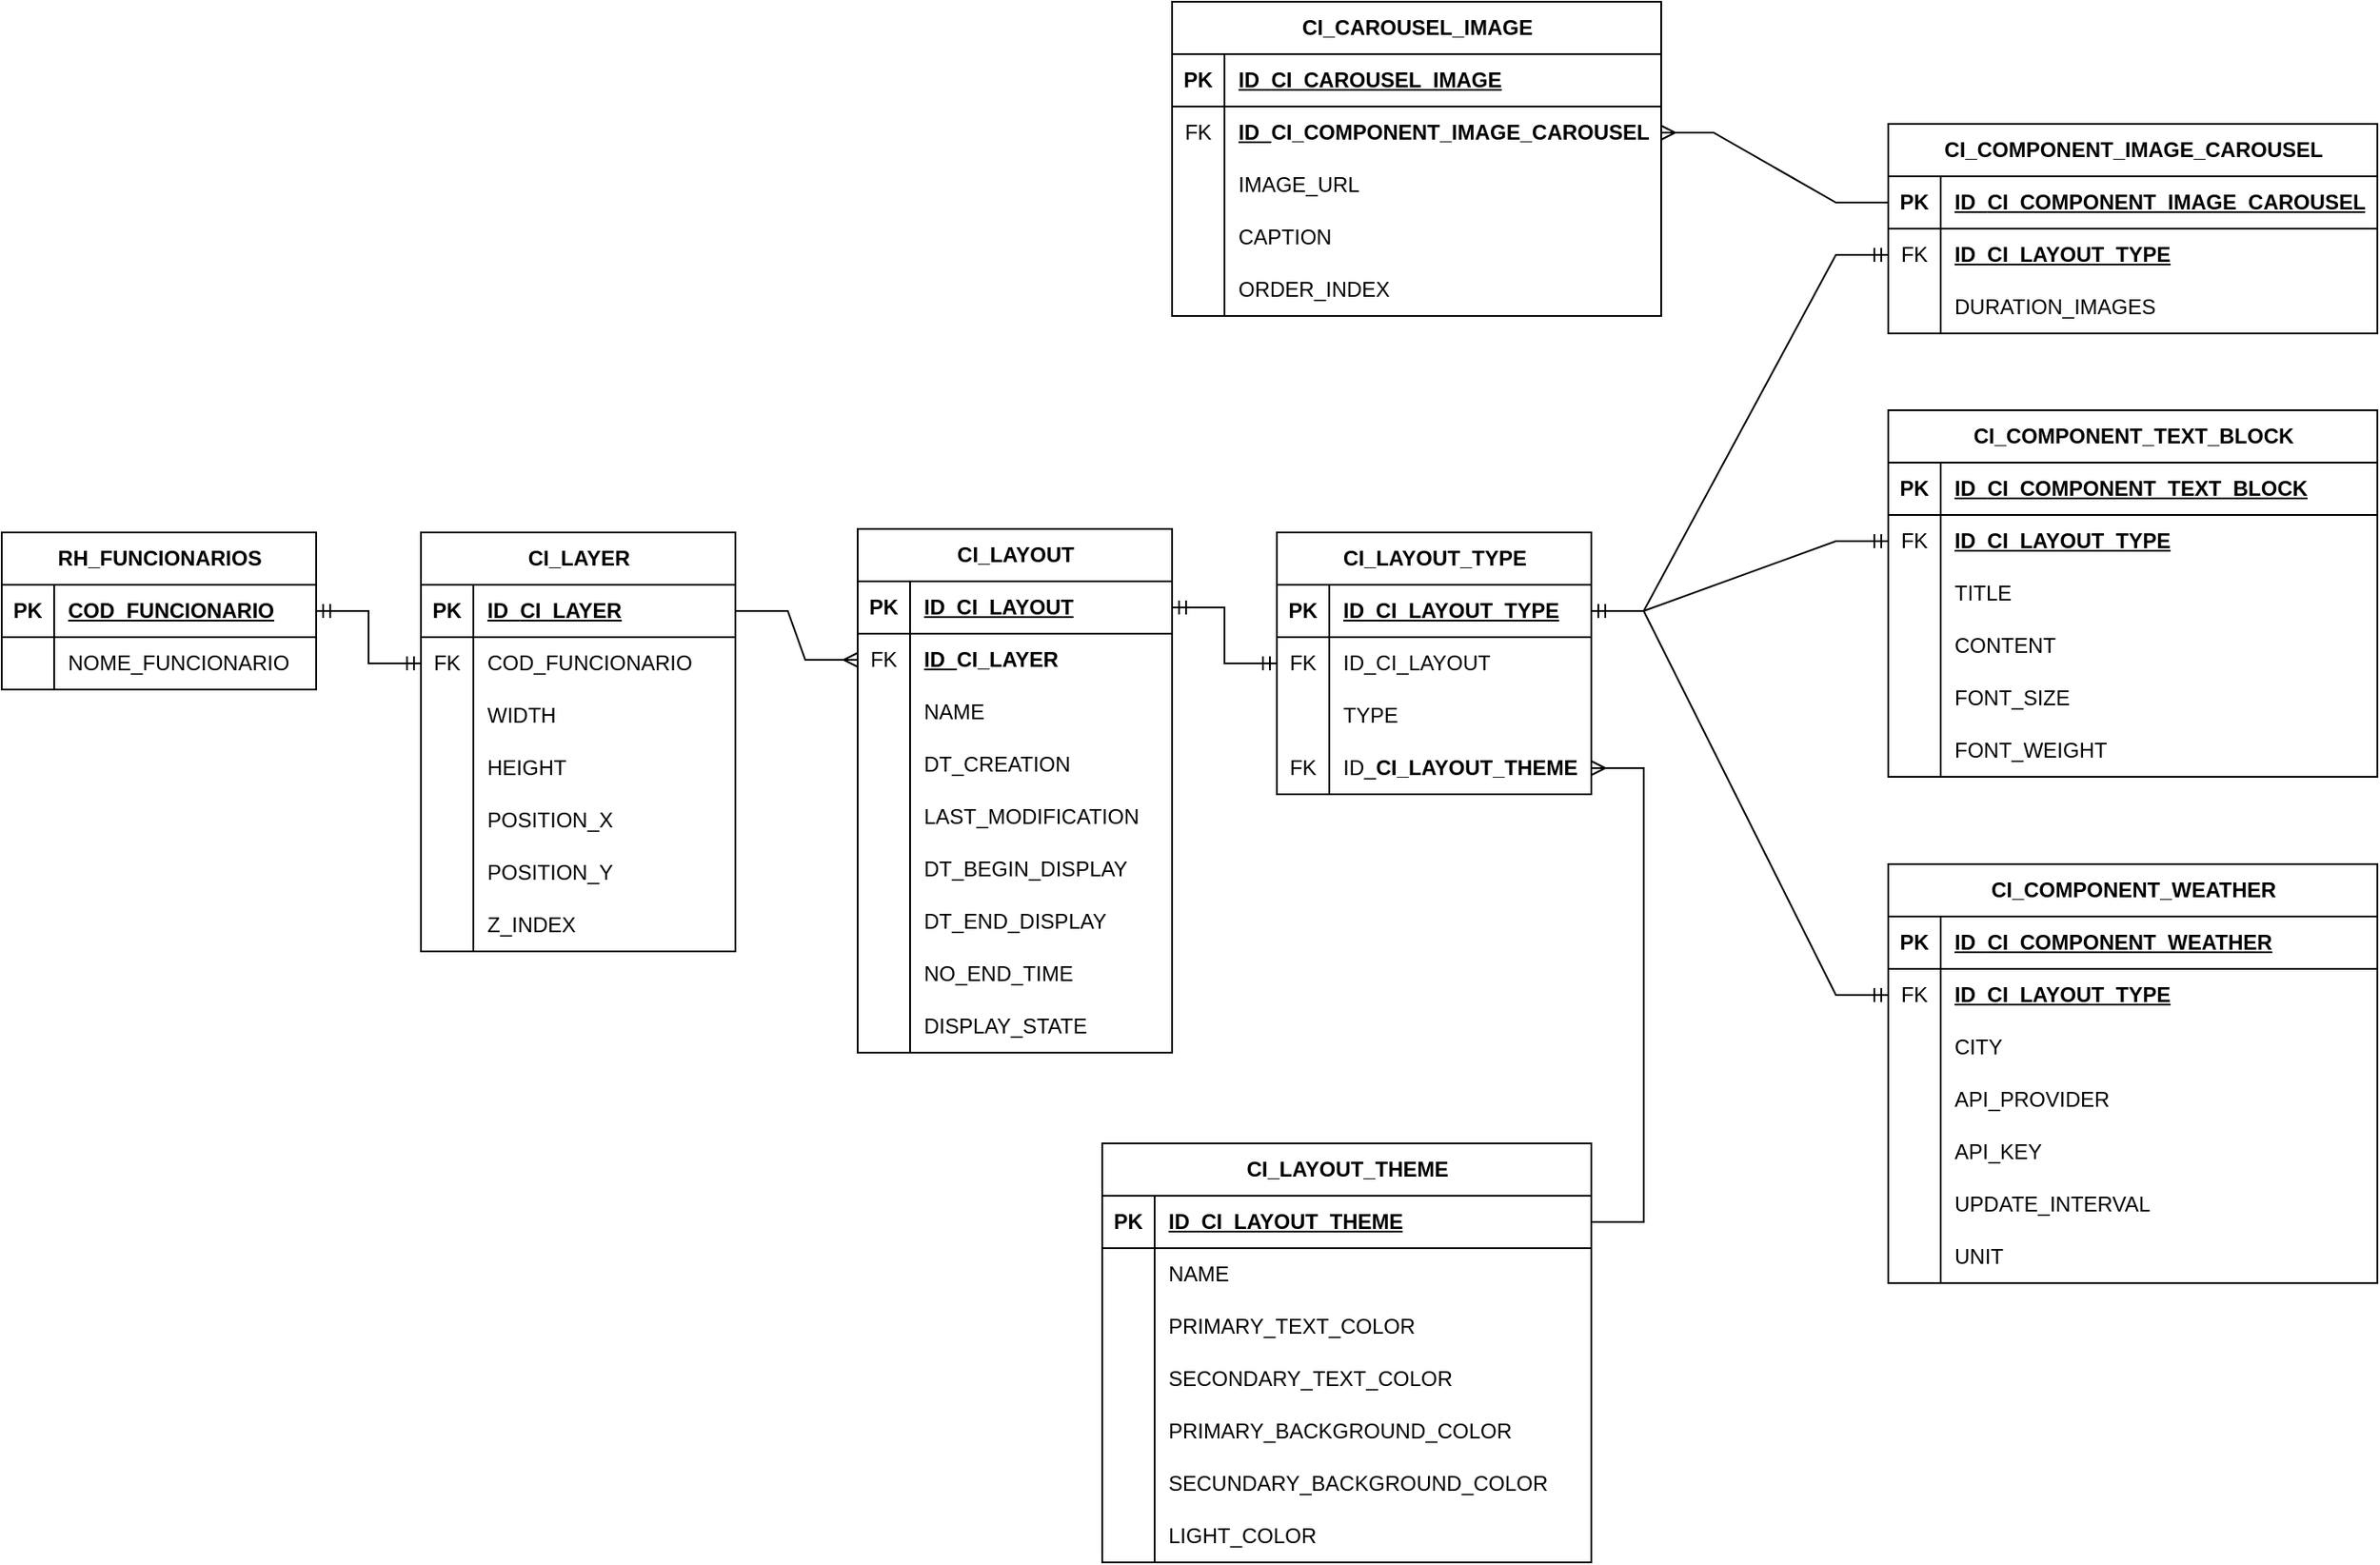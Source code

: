 <mxfile version="27.0.9">
  <diagram name="Página-1" id="IcR8IVx_5vvTw2B28DHa">
    <mxGraphModel dx="1310" dy="2075" grid="0" gridSize="10" guides="1" tooltips="1" connect="1" arrows="1" fold="1" page="0" pageScale="1" pageWidth="827" pageHeight="1169" math="0" shadow="0">
      <root>
        <mxCell id="0" />
        <mxCell id="1" parent="0" />
        <mxCell id="bph9Scvqhu1BYLkuqi2d-315" value="CI_LAYOUT" style="shape=table;startSize=30;container=1;collapsible=1;childLayout=tableLayout;fixedRows=1;rowLines=0;fontStyle=1;align=center;resizeLast=1;html=1;" parent="1" vertex="1">
          <mxGeometry x="1450" y="-738" width="180" height="300" as="geometry" />
        </mxCell>
        <mxCell id="bph9Scvqhu1BYLkuqi2d-316" value="" style="shape=tableRow;horizontal=0;startSize=0;swimlaneHead=0;swimlaneBody=0;fillColor=none;collapsible=0;dropTarget=0;points=[[0,0.5],[1,0.5]];portConstraint=eastwest;top=0;left=0;right=0;bottom=1;" parent="bph9Scvqhu1BYLkuqi2d-315" vertex="1">
          <mxGeometry y="30" width="180" height="30" as="geometry" />
        </mxCell>
        <mxCell id="bph9Scvqhu1BYLkuqi2d-317" value="PK" style="shape=partialRectangle;connectable=0;fillColor=none;top=0;left=0;bottom=0;right=0;fontStyle=1;overflow=hidden;whiteSpace=wrap;html=1;" parent="bph9Scvqhu1BYLkuqi2d-316" vertex="1">
          <mxGeometry width="30" height="30" as="geometry">
            <mxRectangle width="30" height="30" as="alternateBounds" />
          </mxGeometry>
        </mxCell>
        <mxCell id="bph9Scvqhu1BYLkuqi2d-318" value="ID_CI_LAYOUT" style="shape=partialRectangle;connectable=0;fillColor=none;top=0;left=0;bottom=0;right=0;align=left;spacingLeft=6;fontStyle=5;overflow=hidden;whiteSpace=wrap;html=1;" parent="bph9Scvqhu1BYLkuqi2d-316" vertex="1">
          <mxGeometry x="30" width="150" height="30" as="geometry">
            <mxRectangle width="150" height="30" as="alternateBounds" />
          </mxGeometry>
        </mxCell>
        <mxCell id="bph9Scvqhu1BYLkuqi2d-319" value="" style="shape=tableRow;horizontal=0;startSize=0;swimlaneHead=0;swimlaneBody=0;fillColor=none;collapsible=0;dropTarget=0;points=[[0,0.5],[1,0.5]];portConstraint=eastwest;top=0;left=0;right=0;bottom=0;" parent="bph9Scvqhu1BYLkuqi2d-315" vertex="1">
          <mxGeometry y="60" width="180" height="30" as="geometry" />
        </mxCell>
        <mxCell id="bph9Scvqhu1BYLkuqi2d-320" value="FK" style="shape=partialRectangle;connectable=0;fillColor=none;top=0;left=0;bottom=0;right=0;fontStyle=0;overflow=hidden;whiteSpace=wrap;html=1;" parent="bph9Scvqhu1BYLkuqi2d-319" vertex="1">
          <mxGeometry width="30" height="30" as="geometry">
            <mxRectangle width="30" height="30" as="alternateBounds" />
          </mxGeometry>
        </mxCell>
        <mxCell id="bph9Scvqhu1BYLkuqi2d-321" value="&lt;span style=&quot;font-weight: 700; text-decoration-line: underline;&quot;&gt;ID_&lt;/span&gt;&lt;span style=&quot;font-weight: 700; text-wrap-mode: nowrap; text-align: center;&quot;&gt;CI_LAYER&lt;/span&gt;" style="shape=partialRectangle;connectable=0;fillColor=none;top=0;left=0;bottom=0;right=0;align=left;spacingLeft=6;fontStyle=0;overflow=hidden;whiteSpace=wrap;html=1;" parent="bph9Scvqhu1BYLkuqi2d-319" vertex="1">
          <mxGeometry x="30" width="150" height="30" as="geometry">
            <mxRectangle width="150" height="30" as="alternateBounds" />
          </mxGeometry>
        </mxCell>
        <mxCell id="bph9Scvqhu1BYLkuqi2d-322" value="" style="shape=tableRow;horizontal=0;startSize=0;swimlaneHead=0;swimlaneBody=0;fillColor=none;collapsible=0;dropTarget=0;points=[[0,0.5],[1,0.5]];portConstraint=eastwest;top=0;left=0;right=0;bottom=0;" parent="bph9Scvqhu1BYLkuqi2d-315" vertex="1">
          <mxGeometry y="90" width="180" height="30" as="geometry" />
        </mxCell>
        <mxCell id="bph9Scvqhu1BYLkuqi2d-323" value="" style="shape=partialRectangle;connectable=0;fillColor=none;top=0;left=0;bottom=0;right=0;editable=1;overflow=hidden;whiteSpace=wrap;html=1;" parent="bph9Scvqhu1BYLkuqi2d-322" vertex="1">
          <mxGeometry width="30" height="30" as="geometry">
            <mxRectangle width="30" height="30" as="alternateBounds" />
          </mxGeometry>
        </mxCell>
        <mxCell id="bph9Scvqhu1BYLkuqi2d-324" value="NAME" style="shape=partialRectangle;connectable=0;fillColor=none;top=0;left=0;bottom=0;right=0;align=left;spacingLeft=6;overflow=hidden;whiteSpace=wrap;html=1;" parent="bph9Scvqhu1BYLkuqi2d-322" vertex="1">
          <mxGeometry x="30" width="150" height="30" as="geometry">
            <mxRectangle width="150" height="30" as="alternateBounds" />
          </mxGeometry>
        </mxCell>
        <mxCell id="bph9Scvqhu1BYLkuqi2d-325" value="" style="shape=tableRow;horizontal=0;startSize=0;swimlaneHead=0;swimlaneBody=0;fillColor=none;collapsible=0;dropTarget=0;points=[[0,0.5],[1,0.5]];portConstraint=eastwest;top=0;left=0;right=0;bottom=0;" parent="bph9Scvqhu1BYLkuqi2d-315" vertex="1">
          <mxGeometry y="120" width="180" height="30" as="geometry" />
        </mxCell>
        <mxCell id="bph9Scvqhu1BYLkuqi2d-326" value="" style="shape=partialRectangle;connectable=0;fillColor=none;top=0;left=0;bottom=0;right=0;editable=1;overflow=hidden;whiteSpace=wrap;html=1;" parent="bph9Scvqhu1BYLkuqi2d-325" vertex="1">
          <mxGeometry width="30" height="30" as="geometry">
            <mxRectangle width="30" height="30" as="alternateBounds" />
          </mxGeometry>
        </mxCell>
        <mxCell id="bph9Scvqhu1BYLkuqi2d-327" value="DT_CREATION" style="shape=partialRectangle;connectable=0;fillColor=none;top=0;left=0;bottom=0;right=0;align=left;spacingLeft=6;overflow=hidden;whiteSpace=wrap;html=1;" parent="bph9Scvqhu1BYLkuqi2d-325" vertex="1">
          <mxGeometry x="30" width="150" height="30" as="geometry">
            <mxRectangle width="150" height="30" as="alternateBounds" />
          </mxGeometry>
        </mxCell>
        <mxCell id="bph9Scvqhu1BYLkuqi2d-328" value="" style="shape=tableRow;horizontal=0;startSize=0;swimlaneHead=0;swimlaneBody=0;fillColor=none;collapsible=0;dropTarget=0;points=[[0,0.5],[1,0.5]];portConstraint=eastwest;top=0;left=0;right=0;bottom=0;" parent="bph9Scvqhu1BYLkuqi2d-315" vertex="1">
          <mxGeometry y="150" width="180" height="30" as="geometry" />
        </mxCell>
        <mxCell id="bph9Scvqhu1BYLkuqi2d-329" value="" style="shape=partialRectangle;connectable=0;fillColor=none;top=0;left=0;bottom=0;right=0;editable=1;overflow=hidden;whiteSpace=wrap;html=1;" parent="bph9Scvqhu1BYLkuqi2d-328" vertex="1">
          <mxGeometry width="30" height="30" as="geometry">
            <mxRectangle width="30" height="30" as="alternateBounds" />
          </mxGeometry>
        </mxCell>
        <mxCell id="bph9Scvqhu1BYLkuqi2d-330" value="LAST_MODIFICATION" style="shape=partialRectangle;connectable=0;fillColor=none;top=0;left=0;bottom=0;right=0;align=left;spacingLeft=6;overflow=hidden;whiteSpace=wrap;html=1;" parent="bph9Scvqhu1BYLkuqi2d-328" vertex="1">
          <mxGeometry x="30" width="150" height="30" as="geometry">
            <mxRectangle width="150" height="30" as="alternateBounds" />
          </mxGeometry>
        </mxCell>
        <mxCell id="bph9Scvqhu1BYLkuqi2d-552" value="" style="shape=tableRow;horizontal=0;startSize=0;swimlaneHead=0;swimlaneBody=0;fillColor=none;collapsible=0;dropTarget=0;points=[[0,0.5],[1,0.5]];portConstraint=eastwest;top=0;left=0;right=0;bottom=0;" parent="bph9Scvqhu1BYLkuqi2d-315" vertex="1">
          <mxGeometry y="180" width="180" height="30" as="geometry" />
        </mxCell>
        <mxCell id="bph9Scvqhu1BYLkuqi2d-553" value="" style="shape=partialRectangle;connectable=0;fillColor=none;top=0;left=0;bottom=0;right=0;editable=1;overflow=hidden;whiteSpace=wrap;html=1;" parent="bph9Scvqhu1BYLkuqi2d-552" vertex="1">
          <mxGeometry width="30" height="30" as="geometry">
            <mxRectangle width="30" height="30" as="alternateBounds" />
          </mxGeometry>
        </mxCell>
        <mxCell id="bph9Scvqhu1BYLkuqi2d-554" value="DT_BEGIN_DISPLAY" style="shape=partialRectangle;connectable=0;fillColor=none;top=0;left=0;bottom=0;right=0;align=left;spacingLeft=6;overflow=hidden;whiteSpace=wrap;html=1;" parent="bph9Scvqhu1BYLkuqi2d-552" vertex="1">
          <mxGeometry x="30" width="150" height="30" as="geometry">
            <mxRectangle width="150" height="30" as="alternateBounds" />
          </mxGeometry>
        </mxCell>
        <mxCell id="bph9Scvqhu1BYLkuqi2d-555" value="" style="shape=tableRow;horizontal=0;startSize=0;swimlaneHead=0;swimlaneBody=0;fillColor=none;collapsible=0;dropTarget=0;points=[[0,0.5],[1,0.5]];portConstraint=eastwest;top=0;left=0;right=0;bottom=0;" parent="bph9Scvqhu1BYLkuqi2d-315" vertex="1">
          <mxGeometry y="210" width="180" height="30" as="geometry" />
        </mxCell>
        <mxCell id="bph9Scvqhu1BYLkuqi2d-556" value="" style="shape=partialRectangle;connectable=0;fillColor=none;top=0;left=0;bottom=0;right=0;editable=1;overflow=hidden;whiteSpace=wrap;html=1;" parent="bph9Scvqhu1BYLkuqi2d-555" vertex="1">
          <mxGeometry width="30" height="30" as="geometry">
            <mxRectangle width="30" height="30" as="alternateBounds" />
          </mxGeometry>
        </mxCell>
        <mxCell id="bph9Scvqhu1BYLkuqi2d-557" value="DT_END_DISPLAY" style="shape=partialRectangle;connectable=0;fillColor=none;top=0;left=0;bottom=0;right=0;align=left;spacingLeft=6;overflow=hidden;whiteSpace=wrap;html=1;" parent="bph9Scvqhu1BYLkuqi2d-555" vertex="1">
          <mxGeometry x="30" width="150" height="30" as="geometry">
            <mxRectangle width="150" height="30" as="alternateBounds" />
          </mxGeometry>
        </mxCell>
        <mxCell id="bph9Scvqhu1BYLkuqi2d-598" value="" style="shape=tableRow;horizontal=0;startSize=0;swimlaneHead=0;swimlaneBody=0;fillColor=none;collapsible=0;dropTarget=0;points=[[0,0.5],[1,0.5]];portConstraint=eastwest;top=0;left=0;right=0;bottom=0;" parent="bph9Scvqhu1BYLkuqi2d-315" vertex="1">
          <mxGeometry y="240" width="180" height="30" as="geometry" />
        </mxCell>
        <mxCell id="bph9Scvqhu1BYLkuqi2d-599" value="" style="shape=partialRectangle;connectable=0;fillColor=none;top=0;left=0;bottom=0;right=0;editable=1;overflow=hidden;whiteSpace=wrap;html=1;" parent="bph9Scvqhu1BYLkuqi2d-598" vertex="1">
          <mxGeometry width="30" height="30" as="geometry">
            <mxRectangle width="30" height="30" as="alternateBounds" />
          </mxGeometry>
        </mxCell>
        <mxCell id="bph9Scvqhu1BYLkuqi2d-600" value="NO_END_TIME" style="shape=partialRectangle;connectable=0;fillColor=none;top=0;left=0;bottom=0;right=0;align=left;spacingLeft=6;overflow=hidden;whiteSpace=wrap;html=1;" parent="bph9Scvqhu1BYLkuqi2d-598" vertex="1">
          <mxGeometry x="30" width="150" height="30" as="geometry">
            <mxRectangle width="150" height="30" as="alternateBounds" />
          </mxGeometry>
        </mxCell>
        <mxCell id="pRr264-znKC6wx5rOm7A-1" value="" style="shape=tableRow;horizontal=0;startSize=0;swimlaneHead=0;swimlaneBody=0;fillColor=none;collapsible=0;dropTarget=0;points=[[0,0.5],[1,0.5]];portConstraint=eastwest;top=0;left=0;right=0;bottom=0;" vertex="1" parent="bph9Scvqhu1BYLkuqi2d-315">
          <mxGeometry y="270" width="180" height="30" as="geometry" />
        </mxCell>
        <mxCell id="pRr264-znKC6wx5rOm7A-2" value="" style="shape=partialRectangle;connectable=0;fillColor=none;top=0;left=0;bottom=0;right=0;editable=1;overflow=hidden;whiteSpace=wrap;html=1;" vertex="1" parent="pRr264-znKC6wx5rOm7A-1">
          <mxGeometry width="30" height="30" as="geometry">
            <mxRectangle width="30" height="30" as="alternateBounds" />
          </mxGeometry>
        </mxCell>
        <mxCell id="pRr264-znKC6wx5rOm7A-3" value="DISPLAY_STATE" style="shape=partialRectangle;connectable=0;fillColor=none;top=0;left=0;bottom=0;right=0;align=left;spacingLeft=6;overflow=hidden;whiteSpace=wrap;html=1;" vertex="1" parent="pRr264-znKC6wx5rOm7A-1">
          <mxGeometry x="30" width="150" height="30" as="geometry">
            <mxRectangle width="150" height="30" as="alternateBounds" />
          </mxGeometry>
        </mxCell>
        <mxCell id="bph9Scvqhu1BYLkuqi2d-408" value="RH_FUNCIONARIOS" style="shape=table;startSize=30;container=1;collapsible=1;childLayout=tableLayout;fixedRows=1;rowLines=0;fontStyle=1;align=center;resizeLast=1;html=1;" parent="1" vertex="1">
          <mxGeometry x="960" y="-736" width="180" height="90" as="geometry" />
        </mxCell>
        <mxCell id="bph9Scvqhu1BYLkuqi2d-409" value="" style="shape=tableRow;horizontal=0;startSize=0;swimlaneHead=0;swimlaneBody=0;fillColor=none;collapsible=0;dropTarget=0;points=[[0,0.5],[1,0.5]];portConstraint=eastwest;top=0;left=0;right=0;bottom=1;" parent="bph9Scvqhu1BYLkuqi2d-408" vertex="1">
          <mxGeometry y="30" width="180" height="30" as="geometry" />
        </mxCell>
        <mxCell id="bph9Scvqhu1BYLkuqi2d-410" value="PK" style="shape=partialRectangle;connectable=0;fillColor=none;top=0;left=0;bottom=0;right=0;fontStyle=1;overflow=hidden;whiteSpace=wrap;html=1;" parent="bph9Scvqhu1BYLkuqi2d-409" vertex="1">
          <mxGeometry width="30" height="30" as="geometry">
            <mxRectangle width="30" height="30" as="alternateBounds" />
          </mxGeometry>
        </mxCell>
        <mxCell id="bph9Scvqhu1BYLkuqi2d-411" value="COD_FUNCIONARIO" style="shape=partialRectangle;connectable=0;fillColor=none;top=0;left=0;bottom=0;right=0;align=left;spacingLeft=6;fontStyle=5;overflow=hidden;whiteSpace=wrap;html=1;" parent="bph9Scvqhu1BYLkuqi2d-409" vertex="1">
          <mxGeometry x="30" width="150" height="30" as="geometry">
            <mxRectangle width="150" height="30" as="alternateBounds" />
          </mxGeometry>
        </mxCell>
        <mxCell id="bph9Scvqhu1BYLkuqi2d-412" value="" style="shape=tableRow;horizontal=0;startSize=0;swimlaneHead=0;swimlaneBody=0;fillColor=none;collapsible=0;dropTarget=0;points=[[0,0.5],[1,0.5]];portConstraint=eastwest;top=0;left=0;right=0;bottom=0;" parent="bph9Scvqhu1BYLkuqi2d-408" vertex="1">
          <mxGeometry y="60" width="180" height="30" as="geometry" />
        </mxCell>
        <mxCell id="bph9Scvqhu1BYLkuqi2d-413" value="" style="shape=partialRectangle;connectable=0;fillColor=none;top=0;left=0;bottom=0;right=0;editable=1;overflow=hidden;whiteSpace=wrap;html=1;" parent="bph9Scvqhu1BYLkuqi2d-412" vertex="1">
          <mxGeometry width="30" height="30" as="geometry">
            <mxRectangle width="30" height="30" as="alternateBounds" />
          </mxGeometry>
        </mxCell>
        <mxCell id="bph9Scvqhu1BYLkuqi2d-414" value="NOME_FUNCIONARIO" style="shape=partialRectangle;connectable=0;fillColor=none;top=0;left=0;bottom=0;right=0;align=left;spacingLeft=6;overflow=hidden;whiteSpace=wrap;html=1;" parent="bph9Scvqhu1BYLkuqi2d-412" vertex="1">
          <mxGeometry x="30" width="150" height="30" as="geometry">
            <mxRectangle width="150" height="30" as="alternateBounds" />
          </mxGeometry>
        </mxCell>
        <mxCell id="bph9Scvqhu1BYLkuqi2d-415" value="" style="edgeStyle=entityRelationEdgeStyle;fontSize=12;html=1;endArrow=ERmandOne;startArrow=ERmandOne;rounded=0;entryX=0;entryY=0.5;entryDx=0;entryDy=0;exitX=1;exitY=0.5;exitDx=0;exitDy=0;" parent="1" source="bph9Scvqhu1BYLkuqi2d-316" target="bph9Scvqhu1BYLkuqi2d-420" edge="1">
          <mxGeometry width="100" height="100" relative="1" as="geometry">
            <mxPoint x="1470" y="-151" as="sourcePoint" />
            <mxPoint x="1410" y="-366" as="targetPoint" />
          </mxGeometry>
        </mxCell>
        <mxCell id="bph9Scvqhu1BYLkuqi2d-416" value="CI_LAYOUT_TYPE" style="shape=table;startSize=30;container=1;collapsible=1;childLayout=tableLayout;fixedRows=1;rowLines=0;fontStyle=1;align=center;resizeLast=1;html=1;" parent="1" vertex="1">
          <mxGeometry x="1690" y="-736" width="180" height="150" as="geometry" />
        </mxCell>
        <mxCell id="bph9Scvqhu1BYLkuqi2d-417" value="" style="shape=tableRow;horizontal=0;startSize=0;swimlaneHead=0;swimlaneBody=0;fillColor=none;collapsible=0;dropTarget=0;points=[[0,0.5],[1,0.5]];portConstraint=eastwest;top=0;left=0;right=0;bottom=1;" parent="bph9Scvqhu1BYLkuqi2d-416" vertex="1">
          <mxGeometry y="30" width="180" height="30" as="geometry" />
        </mxCell>
        <mxCell id="bph9Scvqhu1BYLkuqi2d-418" value="PK" style="shape=partialRectangle;connectable=0;fillColor=none;top=0;left=0;bottom=0;right=0;fontStyle=1;overflow=hidden;whiteSpace=wrap;html=1;" parent="bph9Scvqhu1BYLkuqi2d-417" vertex="1">
          <mxGeometry width="30" height="30" as="geometry">
            <mxRectangle width="30" height="30" as="alternateBounds" />
          </mxGeometry>
        </mxCell>
        <mxCell id="bph9Scvqhu1BYLkuqi2d-419" value="ID_CI_LAYOUT_TYPE" style="shape=partialRectangle;connectable=0;fillColor=none;top=0;left=0;bottom=0;right=0;align=left;spacingLeft=6;fontStyle=5;overflow=hidden;whiteSpace=wrap;html=1;" parent="bph9Scvqhu1BYLkuqi2d-417" vertex="1">
          <mxGeometry x="30" width="150" height="30" as="geometry">
            <mxRectangle width="150" height="30" as="alternateBounds" />
          </mxGeometry>
        </mxCell>
        <mxCell id="bph9Scvqhu1BYLkuqi2d-420" value="" style="shape=tableRow;horizontal=0;startSize=0;swimlaneHead=0;swimlaneBody=0;fillColor=none;collapsible=0;dropTarget=0;points=[[0,0.5],[1,0.5]];portConstraint=eastwest;top=0;left=0;right=0;bottom=0;" parent="bph9Scvqhu1BYLkuqi2d-416" vertex="1">
          <mxGeometry y="60" width="180" height="30" as="geometry" />
        </mxCell>
        <mxCell id="bph9Scvqhu1BYLkuqi2d-421" value="FK" style="shape=partialRectangle;connectable=0;fillColor=none;top=0;left=0;bottom=0;right=0;fontStyle=0;overflow=hidden;whiteSpace=wrap;html=1;" parent="bph9Scvqhu1BYLkuqi2d-420" vertex="1">
          <mxGeometry width="30" height="30" as="geometry">
            <mxRectangle width="30" height="30" as="alternateBounds" />
          </mxGeometry>
        </mxCell>
        <mxCell id="bph9Scvqhu1BYLkuqi2d-422" value="ID_CI_LAYOUT" style="shape=partialRectangle;connectable=0;fillColor=none;top=0;left=0;bottom=0;right=0;align=left;spacingLeft=6;fontStyle=0;overflow=hidden;whiteSpace=wrap;html=1;" parent="bph9Scvqhu1BYLkuqi2d-420" vertex="1">
          <mxGeometry x="30" width="150" height="30" as="geometry">
            <mxRectangle width="150" height="30" as="alternateBounds" />
          </mxGeometry>
        </mxCell>
        <mxCell id="bph9Scvqhu1BYLkuqi2d-423" value="" style="shape=tableRow;horizontal=0;startSize=0;swimlaneHead=0;swimlaneBody=0;fillColor=none;collapsible=0;dropTarget=0;points=[[0,0.5],[1,0.5]];portConstraint=eastwest;top=0;left=0;right=0;bottom=0;" parent="bph9Scvqhu1BYLkuqi2d-416" vertex="1">
          <mxGeometry y="90" width="180" height="30" as="geometry" />
        </mxCell>
        <mxCell id="bph9Scvqhu1BYLkuqi2d-424" value="" style="shape=partialRectangle;connectable=0;fillColor=none;top=0;left=0;bottom=0;right=0;editable=1;overflow=hidden;whiteSpace=wrap;html=1;" parent="bph9Scvqhu1BYLkuqi2d-423" vertex="1">
          <mxGeometry width="30" height="30" as="geometry">
            <mxRectangle width="30" height="30" as="alternateBounds" />
          </mxGeometry>
        </mxCell>
        <mxCell id="bph9Scvqhu1BYLkuqi2d-425" value="TYPE" style="shape=partialRectangle;connectable=0;fillColor=none;top=0;left=0;bottom=0;right=0;align=left;spacingLeft=6;overflow=hidden;whiteSpace=wrap;html=1;" parent="bph9Scvqhu1BYLkuqi2d-423" vertex="1">
          <mxGeometry x="30" width="150" height="30" as="geometry">
            <mxRectangle width="150" height="30" as="alternateBounds" />
          </mxGeometry>
        </mxCell>
        <mxCell id="bph9Scvqhu1BYLkuqi2d-558" value="" style="shape=tableRow;horizontal=0;startSize=0;swimlaneHead=0;swimlaneBody=0;fillColor=none;collapsible=0;dropTarget=0;points=[[0,0.5],[1,0.5]];portConstraint=eastwest;top=0;left=0;right=0;bottom=0;" parent="bph9Scvqhu1BYLkuqi2d-416" vertex="1">
          <mxGeometry y="120" width="180" height="30" as="geometry" />
        </mxCell>
        <mxCell id="bph9Scvqhu1BYLkuqi2d-559" value="FK" style="shape=partialRectangle;connectable=0;fillColor=none;top=0;left=0;bottom=0;right=0;fontStyle=0;overflow=hidden;whiteSpace=wrap;html=1;" parent="bph9Scvqhu1BYLkuqi2d-558" vertex="1">
          <mxGeometry width="30" height="30" as="geometry">
            <mxRectangle width="30" height="30" as="alternateBounds" />
          </mxGeometry>
        </mxCell>
        <mxCell id="bph9Scvqhu1BYLkuqi2d-560" value="ID_&lt;span style=&quot;font-weight: 700; text-align: center; text-wrap-mode: nowrap;&quot;&gt;CI_LAYOUT_THEME&lt;/span&gt;" style="shape=partialRectangle;connectable=0;fillColor=none;top=0;left=0;bottom=0;right=0;align=left;spacingLeft=6;fontStyle=0;overflow=hidden;whiteSpace=wrap;html=1;" parent="bph9Scvqhu1BYLkuqi2d-558" vertex="1">
          <mxGeometry x="30" width="150" height="30" as="geometry">
            <mxRectangle width="150" height="30" as="alternateBounds" />
          </mxGeometry>
        </mxCell>
        <mxCell id="bph9Scvqhu1BYLkuqi2d-432" value="" style="edgeStyle=entityRelationEdgeStyle;fontSize=12;html=1;endArrow=ERmany;rounded=0;entryX=0;entryY=0.5;entryDx=0;entryDy=0;exitX=1;exitY=0.5;exitDx=0;exitDy=0;" parent="1" source="bph9Scvqhu1BYLkuqi2d-602" target="bph9Scvqhu1BYLkuqi2d-319" edge="1">
          <mxGeometry width="100" height="100" relative="1" as="geometry">
            <mxPoint x="1140" y="-121" as="sourcePoint" />
            <mxPoint x="1280" y="-446" as="targetPoint" />
          </mxGeometry>
        </mxCell>
        <mxCell id="bph9Scvqhu1BYLkuqi2d-443" value="CI_COMPONENT_IMAGE_CAROUSEL" style="shape=table;startSize=30;container=1;collapsible=1;childLayout=tableLayout;fixedRows=1;rowLines=0;fontStyle=1;align=center;resizeLast=1;html=1;" parent="1" vertex="1">
          <mxGeometry x="2040" y="-970" width="280" height="120" as="geometry" />
        </mxCell>
        <mxCell id="bph9Scvqhu1BYLkuqi2d-444" value="" style="shape=tableRow;horizontal=0;startSize=0;swimlaneHead=0;swimlaneBody=0;fillColor=none;collapsible=0;dropTarget=0;points=[[0,0.5],[1,0.5]];portConstraint=eastwest;top=0;left=0;right=0;bottom=1;" parent="bph9Scvqhu1BYLkuqi2d-443" vertex="1">
          <mxGeometry y="30" width="280" height="30" as="geometry" />
        </mxCell>
        <mxCell id="bph9Scvqhu1BYLkuqi2d-445" value="PK" style="shape=partialRectangle;connectable=0;fillColor=none;top=0;left=0;bottom=0;right=0;fontStyle=1;overflow=hidden;whiteSpace=wrap;html=1;" parent="bph9Scvqhu1BYLkuqi2d-444" vertex="1">
          <mxGeometry width="30" height="30" as="geometry">
            <mxRectangle width="30" height="30" as="alternateBounds" />
          </mxGeometry>
        </mxCell>
        <mxCell id="bph9Scvqhu1BYLkuqi2d-446" value="ID_&lt;span style=&quot;text-align: center; text-wrap-mode: nowrap;&quot;&gt;CI_COMPONENT_IMAGE_CAROUSEL&lt;/span&gt;" style="shape=partialRectangle;connectable=0;fillColor=none;top=0;left=0;bottom=0;right=0;align=left;spacingLeft=6;fontStyle=5;overflow=hidden;whiteSpace=wrap;html=1;" parent="bph9Scvqhu1BYLkuqi2d-444" vertex="1">
          <mxGeometry x="30" width="250" height="30" as="geometry">
            <mxRectangle width="250" height="30" as="alternateBounds" />
          </mxGeometry>
        </mxCell>
        <mxCell id="bph9Scvqhu1BYLkuqi2d-447" value="" style="shape=tableRow;horizontal=0;startSize=0;swimlaneHead=0;swimlaneBody=0;fillColor=none;collapsible=0;dropTarget=0;points=[[0,0.5],[1,0.5]];portConstraint=eastwest;top=0;left=0;right=0;bottom=0;" parent="bph9Scvqhu1BYLkuqi2d-443" vertex="1">
          <mxGeometry y="60" width="280" height="30" as="geometry" />
        </mxCell>
        <mxCell id="bph9Scvqhu1BYLkuqi2d-448" value="FK" style="shape=partialRectangle;connectable=0;fillColor=none;top=0;left=0;bottom=0;right=0;fontStyle=0;overflow=hidden;whiteSpace=wrap;html=1;" parent="bph9Scvqhu1BYLkuqi2d-447" vertex="1">
          <mxGeometry width="30" height="30" as="geometry">
            <mxRectangle width="30" height="30" as="alternateBounds" />
          </mxGeometry>
        </mxCell>
        <mxCell id="bph9Scvqhu1BYLkuqi2d-449" value="&lt;span style=&quot;font-weight: 700; text-decoration-line: underline;&quot;&gt;ID_CI_LAYOUT_TYPE&lt;/span&gt;" style="shape=partialRectangle;connectable=0;fillColor=none;top=0;left=0;bottom=0;right=0;align=left;spacingLeft=6;fontStyle=0;overflow=hidden;whiteSpace=wrap;html=1;" parent="bph9Scvqhu1BYLkuqi2d-447" vertex="1">
          <mxGeometry x="30" width="250" height="30" as="geometry">
            <mxRectangle width="250" height="30" as="alternateBounds" />
          </mxGeometry>
        </mxCell>
        <mxCell id="bph9Scvqhu1BYLkuqi2d-450" value="" style="shape=tableRow;horizontal=0;startSize=0;swimlaneHead=0;swimlaneBody=0;fillColor=none;collapsible=0;dropTarget=0;points=[[0,0.5],[1,0.5]];portConstraint=eastwest;top=0;left=0;right=0;bottom=0;" parent="bph9Scvqhu1BYLkuqi2d-443" vertex="1">
          <mxGeometry y="90" width="280" height="30" as="geometry" />
        </mxCell>
        <mxCell id="bph9Scvqhu1BYLkuqi2d-451" value="" style="shape=partialRectangle;connectable=0;fillColor=none;top=0;left=0;bottom=0;right=0;editable=1;overflow=hidden;whiteSpace=wrap;html=1;" parent="bph9Scvqhu1BYLkuqi2d-450" vertex="1">
          <mxGeometry width="30" height="30" as="geometry">
            <mxRectangle width="30" height="30" as="alternateBounds" />
          </mxGeometry>
        </mxCell>
        <mxCell id="bph9Scvqhu1BYLkuqi2d-452" value="DURATION_IMAGES" style="shape=partialRectangle;connectable=0;fillColor=none;top=0;left=0;bottom=0;right=0;align=left;spacingLeft=6;overflow=hidden;whiteSpace=wrap;html=1;" parent="bph9Scvqhu1BYLkuqi2d-450" vertex="1">
          <mxGeometry x="30" width="250" height="30" as="geometry">
            <mxRectangle width="250" height="30" as="alternateBounds" />
          </mxGeometry>
        </mxCell>
        <mxCell id="bph9Scvqhu1BYLkuqi2d-466" value="CI_CAROUSEL_IMAGE" style="shape=table;startSize=30;container=1;collapsible=1;childLayout=tableLayout;fixedRows=1;rowLines=0;fontStyle=1;align=center;resizeLast=1;html=1;" parent="1" vertex="1">
          <mxGeometry x="1630" y="-1040" width="280" height="180" as="geometry" />
        </mxCell>
        <mxCell id="bph9Scvqhu1BYLkuqi2d-467" value="" style="shape=tableRow;horizontal=0;startSize=0;swimlaneHead=0;swimlaneBody=0;fillColor=none;collapsible=0;dropTarget=0;points=[[0,0.5],[1,0.5]];portConstraint=eastwest;top=0;left=0;right=0;bottom=1;" parent="bph9Scvqhu1BYLkuqi2d-466" vertex="1">
          <mxGeometry y="30" width="280" height="30" as="geometry" />
        </mxCell>
        <mxCell id="bph9Scvqhu1BYLkuqi2d-468" value="PK" style="shape=partialRectangle;connectable=0;fillColor=none;top=0;left=0;bottom=0;right=0;fontStyle=1;overflow=hidden;whiteSpace=wrap;html=1;" parent="bph9Scvqhu1BYLkuqi2d-467" vertex="1">
          <mxGeometry width="30" height="30" as="geometry">
            <mxRectangle width="30" height="30" as="alternateBounds" />
          </mxGeometry>
        </mxCell>
        <mxCell id="bph9Scvqhu1BYLkuqi2d-469" value="ID_&lt;span style=&quot;text-align: center; text-wrap-mode: nowrap;&quot;&gt;CI_CAROUSEL_IMAGE&lt;/span&gt;" style="shape=partialRectangle;connectable=0;fillColor=none;top=0;left=0;bottom=0;right=0;align=left;spacingLeft=6;fontStyle=5;overflow=hidden;whiteSpace=wrap;html=1;" parent="bph9Scvqhu1BYLkuqi2d-467" vertex="1">
          <mxGeometry x="30" width="250" height="30" as="geometry">
            <mxRectangle width="250" height="30" as="alternateBounds" />
          </mxGeometry>
        </mxCell>
        <mxCell id="bph9Scvqhu1BYLkuqi2d-470" value="" style="shape=tableRow;horizontal=0;startSize=0;swimlaneHead=0;swimlaneBody=0;fillColor=none;collapsible=0;dropTarget=0;points=[[0,0.5],[1,0.5]];portConstraint=eastwest;top=0;left=0;right=0;bottom=0;" parent="bph9Scvqhu1BYLkuqi2d-466" vertex="1">
          <mxGeometry y="60" width="280" height="30" as="geometry" />
        </mxCell>
        <mxCell id="bph9Scvqhu1BYLkuqi2d-471" value="FK" style="shape=partialRectangle;connectable=0;fillColor=none;top=0;left=0;bottom=0;right=0;fontStyle=0;overflow=hidden;whiteSpace=wrap;html=1;" parent="bph9Scvqhu1BYLkuqi2d-470" vertex="1">
          <mxGeometry width="30" height="30" as="geometry">
            <mxRectangle width="30" height="30" as="alternateBounds" />
          </mxGeometry>
        </mxCell>
        <mxCell id="bph9Scvqhu1BYLkuqi2d-472" value="&lt;span style=&quot;font-weight: 700; text-decoration-line: underline;&quot;&gt;ID_&lt;/span&gt;&lt;span style=&quot;font-weight: 700; text-wrap-mode: nowrap; text-align: center;&quot;&gt;CI_COMPONENT_IMAGE_CAROUSEL&lt;/span&gt;" style="shape=partialRectangle;connectable=0;fillColor=none;top=0;left=0;bottom=0;right=0;align=left;spacingLeft=6;fontStyle=0;overflow=hidden;whiteSpace=wrap;html=1;" parent="bph9Scvqhu1BYLkuqi2d-470" vertex="1">
          <mxGeometry x="30" width="250" height="30" as="geometry">
            <mxRectangle width="250" height="30" as="alternateBounds" />
          </mxGeometry>
        </mxCell>
        <mxCell id="bph9Scvqhu1BYLkuqi2d-473" value="" style="shape=tableRow;horizontal=0;startSize=0;swimlaneHead=0;swimlaneBody=0;fillColor=none;collapsible=0;dropTarget=0;points=[[0,0.5],[1,0.5]];portConstraint=eastwest;top=0;left=0;right=0;bottom=0;" parent="bph9Scvqhu1BYLkuqi2d-466" vertex="1">
          <mxGeometry y="90" width="280" height="30" as="geometry" />
        </mxCell>
        <mxCell id="bph9Scvqhu1BYLkuqi2d-474" value="" style="shape=partialRectangle;connectable=0;fillColor=none;top=0;left=0;bottom=0;right=0;editable=1;overflow=hidden;whiteSpace=wrap;html=1;" parent="bph9Scvqhu1BYLkuqi2d-473" vertex="1">
          <mxGeometry width="30" height="30" as="geometry">
            <mxRectangle width="30" height="30" as="alternateBounds" />
          </mxGeometry>
        </mxCell>
        <mxCell id="bph9Scvqhu1BYLkuqi2d-475" value="IMAGE_URL" style="shape=partialRectangle;connectable=0;fillColor=none;top=0;left=0;bottom=0;right=0;align=left;spacingLeft=6;overflow=hidden;whiteSpace=wrap;html=1;" parent="bph9Scvqhu1BYLkuqi2d-473" vertex="1">
          <mxGeometry x="30" width="250" height="30" as="geometry">
            <mxRectangle width="250" height="30" as="alternateBounds" />
          </mxGeometry>
        </mxCell>
        <mxCell id="bph9Scvqhu1BYLkuqi2d-476" value="" style="shape=tableRow;horizontal=0;startSize=0;swimlaneHead=0;swimlaneBody=0;fillColor=none;collapsible=0;dropTarget=0;points=[[0,0.5],[1,0.5]];portConstraint=eastwest;top=0;left=0;right=0;bottom=0;" parent="bph9Scvqhu1BYLkuqi2d-466" vertex="1">
          <mxGeometry y="120" width="280" height="30" as="geometry" />
        </mxCell>
        <mxCell id="bph9Scvqhu1BYLkuqi2d-477" value="" style="shape=partialRectangle;connectable=0;fillColor=none;top=0;left=0;bottom=0;right=0;editable=1;overflow=hidden;whiteSpace=wrap;html=1;" parent="bph9Scvqhu1BYLkuqi2d-476" vertex="1">
          <mxGeometry width="30" height="30" as="geometry">
            <mxRectangle width="30" height="30" as="alternateBounds" />
          </mxGeometry>
        </mxCell>
        <mxCell id="bph9Scvqhu1BYLkuqi2d-478" value="CAPTION" style="shape=partialRectangle;connectable=0;fillColor=none;top=0;left=0;bottom=0;right=0;align=left;spacingLeft=6;overflow=hidden;whiteSpace=wrap;html=1;" parent="bph9Scvqhu1BYLkuqi2d-476" vertex="1">
          <mxGeometry x="30" width="250" height="30" as="geometry">
            <mxRectangle width="250" height="30" as="alternateBounds" />
          </mxGeometry>
        </mxCell>
        <mxCell id="bph9Scvqhu1BYLkuqi2d-561" value="" style="shape=tableRow;horizontal=0;startSize=0;swimlaneHead=0;swimlaneBody=0;fillColor=none;collapsible=0;dropTarget=0;points=[[0,0.5],[1,0.5]];portConstraint=eastwest;top=0;left=0;right=0;bottom=0;" parent="bph9Scvqhu1BYLkuqi2d-466" vertex="1">
          <mxGeometry y="150" width="280" height="30" as="geometry" />
        </mxCell>
        <mxCell id="bph9Scvqhu1BYLkuqi2d-562" value="" style="shape=partialRectangle;connectable=0;fillColor=none;top=0;left=0;bottom=0;right=0;editable=1;overflow=hidden;whiteSpace=wrap;html=1;" parent="bph9Scvqhu1BYLkuqi2d-561" vertex="1">
          <mxGeometry width="30" height="30" as="geometry">
            <mxRectangle width="30" height="30" as="alternateBounds" />
          </mxGeometry>
        </mxCell>
        <mxCell id="bph9Scvqhu1BYLkuqi2d-563" value="ORDER_INDEX" style="shape=partialRectangle;connectable=0;fillColor=none;top=0;left=0;bottom=0;right=0;align=left;spacingLeft=6;overflow=hidden;whiteSpace=wrap;html=1;" parent="bph9Scvqhu1BYLkuqi2d-561" vertex="1">
          <mxGeometry x="30" width="250" height="30" as="geometry">
            <mxRectangle width="250" height="30" as="alternateBounds" />
          </mxGeometry>
        </mxCell>
        <mxCell id="bph9Scvqhu1BYLkuqi2d-498" value="CI_COMPONENT_WEATHER" style="shape=table;startSize=30;container=1;collapsible=1;childLayout=tableLayout;fixedRows=1;rowLines=0;fontStyle=1;align=center;resizeLast=1;html=1;" parent="1" vertex="1">
          <mxGeometry x="2040" y="-546" width="280" height="240" as="geometry" />
        </mxCell>
        <mxCell id="bph9Scvqhu1BYLkuqi2d-499" value="" style="shape=tableRow;horizontal=0;startSize=0;swimlaneHead=0;swimlaneBody=0;fillColor=none;collapsible=0;dropTarget=0;points=[[0,0.5],[1,0.5]];portConstraint=eastwest;top=0;left=0;right=0;bottom=1;" parent="bph9Scvqhu1BYLkuqi2d-498" vertex="1">
          <mxGeometry y="30" width="280" height="30" as="geometry" />
        </mxCell>
        <mxCell id="bph9Scvqhu1BYLkuqi2d-500" value="PK" style="shape=partialRectangle;connectable=0;fillColor=none;top=0;left=0;bottom=0;right=0;fontStyle=1;overflow=hidden;whiteSpace=wrap;html=1;" parent="bph9Scvqhu1BYLkuqi2d-499" vertex="1">
          <mxGeometry width="30" height="30" as="geometry">
            <mxRectangle width="30" height="30" as="alternateBounds" />
          </mxGeometry>
        </mxCell>
        <mxCell id="bph9Scvqhu1BYLkuqi2d-501" value="ID_&lt;span style=&quot;text-align: center; text-wrap-mode: nowrap;&quot;&gt;CI_COMPONENT_WEATHER&lt;/span&gt;" style="shape=partialRectangle;connectable=0;fillColor=none;top=0;left=0;bottom=0;right=0;align=left;spacingLeft=6;fontStyle=5;overflow=hidden;whiteSpace=wrap;html=1;" parent="bph9Scvqhu1BYLkuqi2d-499" vertex="1">
          <mxGeometry x="30" width="250" height="30" as="geometry">
            <mxRectangle width="250" height="30" as="alternateBounds" />
          </mxGeometry>
        </mxCell>
        <mxCell id="bph9Scvqhu1BYLkuqi2d-502" value="" style="shape=tableRow;horizontal=0;startSize=0;swimlaneHead=0;swimlaneBody=0;fillColor=none;collapsible=0;dropTarget=0;points=[[0,0.5],[1,0.5]];portConstraint=eastwest;top=0;left=0;right=0;bottom=0;" parent="bph9Scvqhu1BYLkuqi2d-498" vertex="1">
          <mxGeometry y="60" width="280" height="30" as="geometry" />
        </mxCell>
        <mxCell id="bph9Scvqhu1BYLkuqi2d-503" value="FK" style="shape=partialRectangle;connectable=0;fillColor=none;top=0;left=0;bottom=0;right=0;fontStyle=0;overflow=hidden;whiteSpace=wrap;html=1;" parent="bph9Scvqhu1BYLkuqi2d-502" vertex="1">
          <mxGeometry width="30" height="30" as="geometry">
            <mxRectangle width="30" height="30" as="alternateBounds" />
          </mxGeometry>
        </mxCell>
        <mxCell id="bph9Scvqhu1BYLkuqi2d-504" value="&lt;span style=&quot;font-weight: 700; text-decoration-line: underline;&quot;&gt;ID_CI_LAYOUT_TYPE&lt;/span&gt;" style="shape=partialRectangle;connectable=0;fillColor=none;top=0;left=0;bottom=0;right=0;align=left;spacingLeft=6;fontStyle=0;overflow=hidden;whiteSpace=wrap;html=1;" parent="bph9Scvqhu1BYLkuqi2d-502" vertex="1">
          <mxGeometry x="30" width="250" height="30" as="geometry">
            <mxRectangle width="250" height="30" as="alternateBounds" />
          </mxGeometry>
        </mxCell>
        <mxCell id="bph9Scvqhu1BYLkuqi2d-505" value="" style="shape=tableRow;horizontal=0;startSize=0;swimlaneHead=0;swimlaneBody=0;fillColor=none;collapsible=0;dropTarget=0;points=[[0,0.5],[1,0.5]];portConstraint=eastwest;top=0;left=0;right=0;bottom=0;" parent="bph9Scvqhu1BYLkuqi2d-498" vertex="1">
          <mxGeometry y="90" width="280" height="30" as="geometry" />
        </mxCell>
        <mxCell id="bph9Scvqhu1BYLkuqi2d-506" value="" style="shape=partialRectangle;connectable=0;fillColor=none;top=0;left=0;bottom=0;right=0;editable=1;overflow=hidden;whiteSpace=wrap;html=1;" parent="bph9Scvqhu1BYLkuqi2d-505" vertex="1">
          <mxGeometry width="30" height="30" as="geometry">
            <mxRectangle width="30" height="30" as="alternateBounds" />
          </mxGeometry>
        </mxCell>
        <mxCell id="bph9Scvqhu1BYLkuqi2d-507" value="CITY" style="shape=partialRectangle;connectable=0;fillColor=none;top=0;left=0;bottom=0;right=0;align=left;spacingLeft=6;overflow=hidden;whiteSpace=wrap;html=1;" parent="bph9Scvqhu1BYLkuqi2d-505" vertex="1">
          <mxGeometry x="30" width="250" height="30" as="geometry">
            <mxRectangle width="250" height="30" as="alternateBounds" />
          </mxGeometry>
        </mxCell>
        <mxCell id="bph9Scvqhu1BYLkuqi2d-508" value="" style="shape=tableRow;horizontal=0;startSize=0;swimlaneHead=0;swimlaneBody=0;fillColor=none;collapsible=0;dropTarget=0;points=[[0,0.5],[1,0.5]];portConstraint=eastwest;top=0;left=0;right=0;bottom=0;" parent="bph9Scvqhu1BYLkuqi2d-498" vertex="1">
          <mxGeometry y="120" width="280" height="30" as="geometry" />
        </mxCell>
        <mxCell id="bph9Scvqhu1BYLkuqi2d-509" value="" style="shape=partialRectangle;connectable=0;fillColor=none;top=0;left=0;bottom=0;right=0;editable=1;overflow=hidden;whiteSpace=wrap;html=1;" parent="bph9Scvqhu1BYLkuqi2d-508" vertex="1">
          <mxGeometry width="30" height="30" as="geometry">
            <mxRectangle width="30" height="30" as="alternateBounds" />
          </mxGeometry>
        </mxCell>
        <mxCell id="bph9Scvqhu1BYLkuqi2d-510" value="API_PROVIDER" style="shape=partialRectangle;connectable=0;fillColor=none;top=0;left=0;bottom=0;right=0;align=left;spacingLeft=6;overflow=hidden;whiteSpace=wrap;html=1;" parent="bph9Scvqhu1BYLkuqi2d-508" vertex="1">
          <mxGeometry x="30" width="250" height="30" as="geometry">
            <mxRectangle width="250" height="30" as="alternateBounds" />
          </mxGeometry>
        </mxCell>
        <mxCell id="bph9Scvqhu1BYLkuqi2d-520" value="" style="shape=tableRow;horizontal=0;startSize=0;swimlaneHead=0;swimlaneBody=0;fillColor=none;collapsible=0;dropTarget=0;points=[[0,0.5],[1,0.5]];portConstraint=eastwest;top=0;left=0;right=0;bottom=0;" parent="bph9Scvqhu1BYLkuqi2d-498" vertex="1">
          <mxGeometry y="150" width="280" height="30" as="geometry" />
        </mxCell>
        <mxCell id="bph9Scvqhu1BYLkuqi2d-521" value="" style="shape=partialRectangle;connectable=0;fillColor=none;top=0;left=0;bottom=0;right=0;editable=1;overflow=hidden;whiteSpace=wrap;html=1;" parent="bph9Scvqhu1BYLkuqi2d-520" vertex="1">
          <mxGeometry width="30" height="30" as="geometry">
            <mxRectangle width="30" height="30" as="alternateBounds" />
          </mxGeometry>
        </mxCell>
        <mxCell id="bph9Scvqhu1BYLkuqi2d-522" value="API_KEY" style="shape=partialRectangle;connectable=0;fillColor=none;top=0;left=0;bottom=0;right=0;align=left;spacingLeft=6;overflow=hidden;whiteSpace=wrap;html=1;" parent="bph9Scvqhu1BYLkuqi2d-520" vertex="1">
          <mxGeometry x="30" width="250" height="30" as="geometry">
            <mxRectangle width="250" height="30" as="alternateBounds" />
          </mxGeometry>
        </mxCell>
        <mxCell id="bph9Scvqhu1BYLkuqi2d-523" value="" style="shape=tableRow;horizontal=0;startSize=0;swimlaneHead=0;swimlaneBody=0;fillColor=none;collapsible=0;dropTarget=0;points=[[0,0.5],[1,0.5]];portConstraint=eastwest;top=0;left=0;right=0;bottom=0;" parent="bph9Scvqhu1BYLkuqi2d-498" vertex="1">
          <mxGeometry y="180" width="280" height="30" as="geometry" />
        </mxCell>
        <mxCell id="bph9Scvqhu1BYLkuqi2d-524" value="" style="shape=partialRectangle;connectable=0;fillColor=none;top=0;left=0;bottom=0;right=0;editable=1;overflow=hidden;whiteSpace=wrap;html=1;" parent="bph9Scvqhu1BYLkuqi2d-523" vertex="1">
          <mxGeometry width="30" height="30" as="geometry">
            <mxRectangle width="30" height="30" as="alternateBounds" />
          </mxGeometry>
        </mxCell>
        <mxCell id="bph9Scvqhu1BYLkuqi2d-525" value="UPDATE_INTERVAL" style="shape=partialRectangle;connectable=0;fillColor=none;top=0;left=0;bottom=0;right=0;align=left;spacingLeft=6;overflow=hidden;whiteSpace=wrap;html=1;" parent="bph9Scvqhu1BYLkuqi2d-523" vertex="1">
          <mxGeometry x="30" width="250" height="30" as="geometry">
            <mxRectangle width="250" height="30" as="alternateBounds" />
          </mxGeometry>
        </mxCell>
        <mxCell id="bph9Scvqhu1BYLkuqi2d-526" value="" style="shape=tableRow;horizontal=0;startSize=0;swimlaneHead=0;swimlaneBody=0;fillColor=none;collapsible=0;dropTarget=0;points=[[0,0.5],[1,0.5]];portConstraint=eastwest;top=0;left=0;right=0;bottom=0;" parent="bph9Scvqhu1BYLkuqi2d-498" vertex="1">
          <mxGeometry y="210" width="280" height="30" as="geometry" />
        </mxCell>
        <mxCell id="bph9Scvqhu1BYLkuqi2d-527" value="" style="shape=partialRectangle;connectable=0;fillColor=none;top=0;left=0;bottom=0;right=0;editable=1;overflow=hidden;whiteSpace=wrap;html=1;" parent="bph9Scvqhu1BYLkuqi2d-526" vertex="1">
          <mxGeometry width="30" height="30" as="geometry">
            <mxRectangle width="30" height="30" as="alternateBounds" />
          </mxGeometry>
        </mxCell>
        <mxCell id="bph9Scvqhu1BYLkuqi2d-528" value="UNIT" style="shape=partialRectangle;connectable=0;fillColor=none;top=0;left=0;bottom=0;right=0;align=left;spacingLeft=6;overflow=hidden;whiteSpace=wrap;html=1;" parent="bph9Scvqhu1BYLkuqi2d-526" vertex="1">
          <mxGeometry x="30" width="250" height="30" as="geometry">
            <mxRectangle width="250" height="30" as="alternateBounds" />
          </mxGeometry>
        </mxCell>
        <mxCell id="bph9Scvqhu1BYLkuqi2d-530" value="CI_COMPONENT_TEXT_BLOCK" style="shape=table;startSize=30;container=1;collapsible=1;childLayout=tableLayout;fixedRows=1;rowLines=0;fontStyle=1;align=center;resizeLast=1;html=1;" parent="1" vertex="1">
          <mxGeometry x="2040" y="-806" width="280" height="210" as="geometry" />
        </mxCell>
        <mxCell id="bph9Scvqhu1BYLkuqi2d-531" value="" style="shape=tableRow;horizontal=0;startSize=0;swimlaneHead=0;swimlaneBody=0;fillColor=none;collapsible=0;dropTarget=0;points=[[0,0.5],[1,0.5]];portConstraint=eastwest;top=0;left=0;right=0;bottom=1;" parent="bph9Scvqhu1BYLkuqi2d-530" vertex="1">
          <mxGeometry y="30" width="280" height="30" as="geometry" />
        </mxCell>
        <mxCell id="bph9Scvqhu1BYLkuqi2d-532" value="PK" style="shape=partialRectangle;connectable=0;fillColor=none;top=0;left=0;bottom=0;right=0;fontStyle=1;overflow=hidden;whiteSpace=wrap;html=1;" parent="bph9Scvqhu1BYLkuqi2d-531" vertex="1">
          <mxGeometry width="30" height="30" as="geometry">
            <mxRectangle width="30" height="30" as="alternateBounds" />
          </mxGeometry>
        </mxCell>
        <mxCell id="bph9Scvqhu1BYLkuqi2d-533" value="ID_&lt;span style=&quot;text-align: center; text-wrap-mode: nowrap;&quot;&gt;CI_COMPONENT_TEXT_BLOCK&lt;/span&gt;" style="shape=partialRectangle;connectable=0;fillColor=none;top=0;left=0;bottom=0;right=0;align=left;spacingLeft=6;fontStyle=5;overflow=hidden;whiteSpace=wrap;html=1;" parent="bph9Scvqhu1BYLkuqi2d-531" vertex="1">
          <mxGeometry x="30" width="250" height="30" as="geometry">
            <mxRectangle width="250" height="30" as="alternateBounds" />
          </mxGeometry>
        </mxCell>
        <mxCell id="bph9Scvqhu1BYLkuqi2d-534" value="" style="shape=tableRow;horizontal=0;startSize=0;swimlaneHead=0;swimlaneBody=0;fillColor=none;collapsible=0;dropTarget=0;points=[[0,0.5],[1,0.5]];portConstraint=eastwest;top=0;left=0;right=0;bottom=0;" parent="bph9Scvqhu1BYLkuqi2d-530" vertex="1">
          <mxGeometry y="60" width="280" height="30" as="geometry" />
        </mxCell>
        <mxCell id="bph9Scvqhu1BYLkuqi2d-535" value="FK" style="shape=partialRectangle;connectable=0;fillColor=none;top=0;left=0;bottom=0;right=0;fontStyle=0;overflow=hidden;whiteSpace=wrap;html=1;" parent="bph9Scvqhu1BYLkuqi2d-534" vertex="1">
          <mxGeometry width="30" height="30" as="geometry">
            <mxRectangle width="30" height="30" as="alternateBounds" />
          </mxGeometry>
        </mxCell>
        <mxCell id="bph9Scvqhu1BYLkuqi2d-536" value="&lt;span style=&quot;font-weight: 700; text-decoration-line: underline;&quot;&gt;ID_CI_LAYOUT_TYPE&lt;/span&gt;" style="shape=partialRectangle;connectable=0;fillColor=none;top=0;left=0;bottom=0;right=0;align=left;spacingLeft=6;fontStyle=0;overflow=hidden;whiteSpace=wrap;html=1;" parent="bph9Scvqhu1BYLkuqi2d-534" vertex="1">
          <mxGeometry x="30" width="250" height="30" as="geometry">
            <mxRectangle width="250" height="30" as="alternateBounds" />
          </mxGeometry>
        </mxCell>
        <mxCell id="bph9Scvqhu1BYLkuqi2d-537" value="" style="shape=tableRow;horizontal=0;startSize=0;swimlaneHead=0;swimlaneBody=0;fillColor=none;collapsible=0;dropTarget=0;points=[[0,0.5],[1,0.5]];portConstraint=eastwest;top=0;left=0;right=0;bottom=0;" parent="bph9Scvqhu1BYLkuqi2d-530" vertex="1">
          <mxGeometry y="90" width="280" height="30" as="geometry" />
        </mxCell>
        <mxCell id="bph9Scvqhu1BYLkuqi2d-538" value="" style="shape=partialRectangle;connectable=0;fillColor=none;top=0;left=0;bottom=0;right=0;editable=1;overflow=hidden;whiteSpace=wrap;html=1;" parent="bph9Scvqhu1BYLkuqi2d-537" vertex="1">
          <mxGeometry width="30" height="30" as="geometry">
            <mxRectangle width="30" height="30" as="alternateBounds" />
          </mxGeometry>
        </mxCell>
        <mxCell id="bph9Scvqhu1BYLkuqi2d-539" value="TITLE" style="shape=partialRectangle;connectable=0;fillColor=none;top=0;left=0;bottom=0;right=0;align=left;spacingLeft=6;overflow=hidden;whiteSpace=wrap;html=1;" parent="bph9Scvqhu1BYLkuqi2d-537" vertex="1">
          <mxGeometry x="30" width="250" height="30" as="geometry">
            <mxRectangle width="250" height="30" as="alternateBounds" />
          </mxGeometry>
        </mxCell>
        <mxCell id="bph9Scvqhu1BYLkuqi2d-540" value="" style="shape=tableRow;horizontal=0;startSize=0;swimlaneHead=0;swimlaneBody=0;fillColor=none;collapsible=0;dropTarget=0;points=[[0,0.5],[1,0.5]];portConstraint=eastwest;top=0;left=0;right=0;bottom=0;" parent="bph9Scvqhu1BYLkuqi2d-530" vertex="1">
          <mxGeometry y="120" width="280" height="30" as="geometry" />
        </mxCell>
        <mxCell id="bph9Scvqhu1BYLkuqi2d-541" value="" style="shape=partialRectangle;connectable=0;fillColor=none;top=0;left=0;bottom=0;right=0;editable=1;overflow=hidden;whiteSpace=wrap;html=1;" parent="bph9Scvqhu1BYLkuqi2d-540" vertex="1">
          <mxGeometry width="30" height="30" as="geometry">
            <mxRectangle width="30" height="30" as="alternateBounds" />
          </mxGeometry>
        </mxCell>
        <mxCell id="bph9Scvqhu1BYLkuqi2d-542" value="CONTENT" style="shape=partialRectangle;connectable=0;fillColor=none;top=0;left=0;bottom=0;right=0;align=left;spacingLeft=6;overflow=hidden;whiteSpace=wrap;html=1;" parent="bph9Scvqhu1BYLkuqi2d-540" vertex="1">
          <mxGeometry x="30" width="250" height="30" as="geometry">
            <mxRectangle width="250" height="30" as="alternateBounds" />
          </mxGeometry>
        </mxCell>
        <mxCell id="bph9Scvqhu1BYLkuqi2d-543" value="" style="shape=tableRow;horizontal=0;startSize=0;swimlaneHead=0;swimlaneBody=0;fillColor=none;collapsible=0;dropTarget=0;points=[[0,0.5],[1,0.5]];portConstraint=eastwest;top=0;left=0;right=0;bottom=0;" parent="bph9Scvqhu1BYLkuqi2d-530" vertex="1">
          <mxGeometry y="150" width="280" height="30" as="geometry" />
        </mxCell>
        <mxCell id="bph9Scvqhu1BYLkuqi2d-544" value="" style="shape=partialRectangle;connectable=0;fillColor=none;top=0;left=0;bottom=0;right=0;editable=1;overflow=hidden;whiteSpace=wrap;html=1;" parent="bph9Scvqhu1BYLkuqi2d-543" vertex="1">
          <mxGeometry width="30" height="30" as="geometry">
            <mxRectangle width="30" height="30" as="alternateBounds" />
          </mxGeometry>
        </mxCell>
        <mxCell id="bph9Scvqhu1BYLkuqi2d-545" value="FONT_SIZE" style="shape=partialRectangle;connectable=0;fillColor=none;top=0;left=0;bottom=0;right=0;align=left;spacingLeft=6;overflow=hidden;whiteSpace=wrap;html=1;" parent="bph9Scvqhu1BYLkuqi2d-543" vertex="1">
          <mxGeometry x="30" width="250" height="30" as="geometry">
            <mxRectangle width="250" height="30" as="alternateBounds" />
          </mxGeometry>
        </mxCell>
        <mxCell id="bph9Scvqhu1BYLkuqi2d-546" value="" style="shape=tableRow;horizontal=0;startSize=0;swimlaneHead=0;swimlaneBody=0;fillColor=none;collapsible=0;dropTarget=0;points=[[0,0.5],[1,0.5]];portConstraint=eastwest;top=0;left=0;right=0;bottom=0;" parent="bph9Scvqhu1BYLkuqi2d-530" vertex="1">
          <mxGeometry y="180" width="280" height="30" as="geometry" />
        </mxCell>
        <mxCell id="bph9Scvqhu1BYLkuqi2d-547" value="" style="shape=partialRectangle;connectable=0;fillColor=none;top=0;left=0;bottom=0;right=0;editable=1;overflow=hidden;whiteSpace=wrap;html=1;" parent="bph9Scvqhu1BYLkuqi2d-546" vertex="1">
          <mxGeometry width="30" height="30" as="geometry">
            <mxRectangle width="30" height="30" as="alternateBounds" />
          </mxGeometry>
        </mxCell>
        <mxCell id="bph9Scvqhu1BYLkuqi2d-548" value="FONT_WEIGHT" style="shape=partialRectangle;connectable=0;fillColor=none;top=0;left=0;bottom=0;right=0;align=left;spacingLeft=6;overflow=hidden;whiteSpace=wrap;html=1;" parent="bph9Scvqhu1BYLkuqi2d-546" vertex="1">
          <mxGeometry x="30" width="250" height="30" as="geometry">
            <mxRectangle width="250" height="30" as="alternateBounds" />
          </mxGeometry>
        </mxCell>
        <mxCell id="bph9Scvqhu1BYLkuqi2d-564" value="" style="edgeStyle=entityRelationEdgeStyle;fontSize=12;html=1;endArrow=ERmandOne;startArrow=ERmandOne;rounded=0;entryX=1;entryY=0.5;entryDx=0;entryDy=0;exitX=0;exitY=0.5;exitDx=0;exitDy=0;" parent="1" source="bph9Scvqhu1BYLkuqi2d-447" target="bph9Scvqhu1BYLkuqi2d-417" edge="1">
          <mxGeometry width="100" height="100" relative="1" as="geometry">
            <mxPoint x="1960" y="-890" as="sourcePoint" />
            <mxPoint x="1970" y="-366" as="targetPoint" />
          </mxGeometry>
        </mxCell>
        <mxCell id="bph9Scvqhu1BYLkuqi2d-565" value="" style="edgeStyle=entityRelationEdgeStyle;fontSize=12;html=1;endArrow=ERmandOne;startArrow=ERmandOne;rounded=0;exitX=0;exitY=0.5;exitDx=0;exitDy=0;entryX=1;entryY=0.5;entryDx=0;entryDy=0;" parent="1" source="bph9Scvqhu1BYLkuqi2d-534" target="bph9Scvqhu1BYLkuqi2d-417" edge="1">
          <mxGeometry width="100" height="100" relative="1" as="geometry">
            <mxPoint x="2110" y="-456" as="sourcePoint" />
            <mxPoint x="1960" y="-2" as="targetPoint" />
          </mxGeometry>
        </mxCell>
        <mxCell id="bph9Scvqhu1BYLkuqi2d-566" value="" style="edgeStyle=entityRelationEdgeStyle;fontSize=12;html=1;endArrow=ERmandOne;startArrow=ERmandOne;rounded=0;exitX=0;exitY=0.5;exitDx=0;exitDy=0;entryX=1;entryY=0.5;entryDx=0;entryDy=0;" parent="1" source="bph9Scvqhu1BYLkuqi2d-502" target="bph9Scvqhu1BYLkuqi2d-417" edge="1">
          <mxGeometry width="100" height="100" relative="1" as="geometry">
            <mxPoint x="2130" y="-346" as="sourcePoint" />
            <mxPoint x="1980" y="108" as="targetPoint" />
          </mxGeometry>
        </mxCell>
        <mxCell id="bph9Scvqhu1BYLkuqi2d-568" value="CI_LAYOUT_THEME" style="shape=table;startSize=30;container=1;collapsible=1;childLayout=tableLayout;fixedRows=1;rowLines=0;fontStyle=1;align=center;resizeLast=1;html=1;" parent="1" vertex="1">
          <mxGeometry x="1590" y="-386" width="280" height="240" as="geometry" />
        </mxCell>
        <mxCell id="bph9Scvqhu1BYLkuqi2d-569" value="" style="shape=tableRow;horizontal=0;startSize=0;swimlaneHead=0;swimlaneBody=0;fillColor=none;collapsible=0;dropTarget=0;points=[[0,0.5],[1,0.5]];portConstraint=eastwest;top=0;left=0;right=0;bottom=1;" parent="bph9Scvqhu1BYLkuqi2d-568" vertex="1">
          <mxGeometry y="30" width="280" height="30" as="geometry" />
        </mxCell>
        <mxCell id="bph9Scvqhu1BYLkuqi2d-570" value="PK" style="shape=partialRectangle;connectable=0;fillColor=none;top=0;left=0;bottom=0;right=0;fontStyle=1;overflow=hidden;whiteSpace=wrap;html=1;" parent="bph9Scvqhu1BYLkuqi2d-569" vertex="1">
          <mxGeometry width="30" height="30" as="geometry">
            <mxRectangle width="30" height="30" as="alternateBounds" />
          </mxGeometry>
        </mxCell>
        <mxCell id="bph9Scvqhu1BYLkuqi2d-571" value="ID_&lt;span style=&quot;text-align: center; text-wrap-mode: nowrap;&quot;&gt;CI_LAYOUT_THEME&lt;/span&gt;" style="shape=partialRectangle;connectable=0;fillColor=none;top=0;left=0;bottom=0;right=0;align=left;spacingLeft=6;fontStyle=5;overflow=hidden;whiteSpace=wrap;html=1;" parent="bph9Scvqhu1BYLkuqi2d-569" vertex="1">
          <mxGeometry x="30" width="250" height="30" as="geometry">
            <mxRectangle width="250" height="30" as="alternateBounds" />
          </mxGeometry>
        </mxCell>
        <mxCell id="bph9Scvqhu1BYLkuqi2d-575" value="" style="shape=tableRow;horizontal=0;startSize=0;swimlaneHead=0;swimlaneBody=0;fillColor=none;collapsible=0;dropTarget=0;points=[[0,0.5],[1,0.5]];portConstraint=eastwest;top=0;left=0;right=0;bottom=0;" parent="bph9Scvqhu1BYLkuqi2d-568" vertex="1">
          <mxGeometry y="60" width="280" height="30" as="geometry" />
        </mxCell>
        <mxCell id="bph9Scvqhu1BYLkuqi2d-576" value="" style="shape=partialRectangle;connectable=0;fillColor=none;top=0;left=0;bottom=0;right=0;editable=1;overflow=hidden;whiteSpace=wrap;html=1;" parent="bph9Scvqhu1BYLkuqi2d-575" vertex="1">
          <mxGeometry width="30" height="30" as="geometry">
            <mxRectangle width="30" height="30" as="alternateBounds" />
          </mxGeometry>
        </mxCell>
        <mxCell id="bph9Scvqhu1BYLkuqi2d-577" value="NAME" style="shape=partialRectangle;connectable=0;fillColor=none;top=0;left=0;bottom=0;right=0;align=left;spacingLeft=6;overflow=hidden;whiteSpace=wrap;html=1;" parent="bph9Scvqhu1BYLkuqi2d-575" vertex="1">
          <mxGeometry x="30" width="250" height="30" as="geometry">
            <mxRectangle width="250" height="30" as="alternateBounds" />
          </mxGeometry>
        </mxCell>
        <mxCell id="bph9Scvqhu1BYLkuqi2d-581" value="" style="shape=tableRow;horizontal=0;startSize=0;swimlaneHead=0;swimlaneBody=0;fillColor=none;collapsible=0;dropTarget=0;points=[[0,0.5],[1,0.5]];portConstraint=eastwest;top=0;left=0;right=0;bottom=0;" parent="bph9Scvqhu1BYLkuqi2d-568" vertex="1">
          <mxGeometry y="90" width="280" height="30" as="geometry" />
        </mxCell>
        <mxCell id="bph9Scvqhu1BYLkuqi2d-582" value="" style="shape=partialRectangle;connectable=0;fillColor=none;top=0;left=0;bottom=0;right=0;editable=1;overflow=hidden;whiteSpace=wrap;html=1;" parent="bph9Scvqhu1BYLkuqi2d-581" vertex="1">
          <mxGeometry width="30" height="30" as="geometry">
            <mxRectangle width="30" height="30" as="alternateBounds" />
          </mxGeometry>
        </mxCell>
        <mxCell id="bph9Scvqhu1BYLkuqi2d-583" value="PRIMARY_TEXT_COLOR" style="shape=partialRectangle;connectable=0;fillColor=none;top=0;left=0;bottom=0;right=0;align=left;spacingLeft=6;overflow=hidden;whiteSpace=wrap;html=1;" parent="bph9Scvqhu1BYLkuqi2d-581" vertex="1">
          <mxGeometry x="30" width="250" height="30" as="geometry">
            <mxRectangle width="250" height="30" as="alternateBounds" />
          </mxGeometry>
        </mxCell>
        <mxCell id="bph9Scvqhu1BYLkuqi2d-584" value="" style="shape=tableRow;horizontal=0;startSize=0;swimlaneHead=0;swimlaneBody=0;fillColor=none;collapsible=0;dropTarget=0;points=[[0,0.5],[1,0.5]];portConstraint=eastwest;top=0;left=0;right=0;bottom=0;" parent="bph9Scvqhu1BYLkuqi2d-568" vertex="1">
          <mxGeometry y="120" width="280" height="30" as="geometry" />
        </mxCell>
        <mxCell id="bph9Scvqhu1BYLkuqi2d-585" value="" style="shape=partialRectangle;connectable=0;fillColor=none;top=0;left=0;bottom=0;right=0;editable=1;overflow=hidden;whiteSpace=wrap;html=1;" parent="bph9Scvqhu1BYLkuqi2d-584" vertex="1">
          <mxGeometry width="30" height="30" as="geometry">
            <mxRectangle width="30" height="30" as="alternateBounds" />
          </mxGeometry>
        </mxCell>
        <mxCell id="bph9Scvqhu1BYLkuqi2d-586" value="SECONDARY_TEXT_COLOR" style="shape=partialRectangle;connectable=0;fillColor=none;top=0;left=0;bottom=0;right=0;align=left;spacingLeft=6;overflow=hidden;whiteSpace=wrap;html=1;" parent="bph9Scvqhu1BYLkuqi2d-584" vertex="1">
          <mxGeometry x="30" width="250" height="30" as="geometry">
            <mxRectangle width="250" height="30" as="alternateBounds" />
          </mxGeometry>
        </mxCell>
        <mxCell id="bph9Scvqhu1BYLkuqi2d-587" value="" style="shape=tableRow;horizontal=0;startSize=0;swimlaneHead=0;swimlaneBody=0;fillColor=none;collapsible=0;dropTarget=0;points=[[0,0.5],[1,0.5]];portConstraint=eastwest;top=0;left=0;right=0;bottom=0;" parent="bph9Scvqhu1BYLkuqi2d-568" vertex="1">
          <mxGeometry y="150" width="280" height="30" as="geometry" />
        </mxCell>
        <mxCell id="bph9Scvqhu1BYLkuqi2d-588" value="" style="shape=partialRectangle;connectable=0;fillColor=none;top=0;left=0;bottom=0;right=0;editable=1;overflow=hidden;whiteSpace=wrap;html=1;" parent="bph9Scvqhu1BYLkuqi2d-587" vertex="1">
          <mxGeometry width="30" height="30" as="geometry">
            <mxRectangle width="30" height="30" as="alternateBounds" />
          </mxGeometry>
        </mxCell>
        <mxCell id="bph9Scvqhu1BYLkuqi2d-589" value="PRIMARY_BACKGROUND_COLOR" style="shape=partialRectangle;connectable=0;fillColor=none;top=0;left=0;bottom=0;right=0;align=left;spacingLeft=6;overflow=hidden;whiteSpace=wrap;html=1;" parent="bph9Scvqhu1BYLkuqi2d-587" vertex="1">
          <mxGeometry x="30" width="250" height="30" as="geometry">
            <mxRectangle width="250" height="30" as="alternateBounds" />
          </mxGeometry>
        </mxCell>
        <mxCell id="bph9Scvqhu1BYLkuqi2d-590" value="" style="shape=tableRow;horizontal=0;startSize=0;swimlaneHead=0;swimlaneBody=0;fillColor=none;collapsible=0;dropTarget=0;points=[[0,0.5],[1,0.5]];portConstraint=eastwest;top=0;left=0;right=0;bottom=0;" parent="bph9Scvqhu1BYLkuqi2d-568" vertex="1">
          <mxGeometry y="180" width="280" height="30" as="geometry" />
        </mxCell>
        <mxCell id="bph9Scvqhu1BYLkuqi2d-591" value="" style="shape=partialRectangle;connectable=0;fillColor=none;top=0;left=0;bottom=0;right=0;editable=1;overflow=hidden;whiteSpace=wrap;html=1;" parent="bph9Scvqhu1BYLkuqi2d-590" vertex="1">
          <mxGeometry width="30" height="30" as="geometry">
            <mxRectangle width="30" height="30" as="alternateBounds" />
          </mxGeometry>
        </mxCell>
        <mxCell id="bph9Scvqhu1BYLkuqi2d-592" value="SECUNDARY_BACKGROUND_COLOR" style="shape=partialRectangle;connectable=0;fillColor=none;top=0;left=0;bottom=0;right=0;align=left;spacingLeft=6;overflow=hidden;whiteSpace=wrap;html=1;" parent="bph9Scvqhu1BYLkuqi2d-590" vertex="1">
          <mxGeometry x="30" width="250" height="30" as="geometry">
            <mxRectangle width="250" height="30" as="alternateBounds" />
          </mxGeometry>
        </mxCell>
        <mxCell id="bph9Scvqhu1BYLkuqi2d-593" value="" style="shape=tableRow;horizontal=0;startSize=0;swimlaneHead=0;swimlaneBody=0;fillColor=none;collapsible=0;dropTarget=0;points=[[0,0.5],[1,0.5]];portConstraint=eastwest;top=0;left=0;right=0;bottom=0;" parent="bph9Scvqhu1BYLkuqi2d-568" vertex="1">
          <mxGeometry y="210" width="280" height="30" as="geometry" />
        </mxCell>
        <mxCell id="bph9Scvqhu1BYLkuqi2d-594" value="" style="shape=partialRectangle;connectable=0;fillColor=none;top=0;left=0;bottom=0;right=0;editable=1;overflow=hidden;whiteSpace=wrap;html=1;" parent="bph9Scvqhu1BYLkuqi2d-593" vertex="1">
          <mxGeometry width="30" height="30" as="geometry">
            <mxRectangle width="30" height="30" as="alternateBounds" />
          </mxGeometry>
        </mxCell>
        <mxCell id="bph9Scvqhu1BYLkuqi2d-595" value="LIGHT_COLOR" style="shape=partialRectangle;connectable=0;fillColor=none;top=0;left=0;bottom=0;right=0;align=left;spacingLeft=6;overflow=hidden;whiteSpace=wrap;html=1;" parent="bph9Scvqhu1BYLkuqi2d-593" vertex="1">
          <mxGeometry x="30" width="250" height="30" as="geometry">
            <mxRectangle width="250" height="30" as="alternateBounds" />
          </mxGeometry>
        </mxCell>
        <mxCell id="bph9Scvqhu1BYLkuqi2d-601" value="CI_LAYER" style="shape=table;startSize=30;container=1;collapsible=1;childLayout=tableLayout;fixedRows=1;rowLines=0;fontStyle=1;align=center;resizeLast=1;html=1;" parent="1" vertex="1">
          <mxGeometry x="1200" y="-736" width="180" height="240" as="geometry" />
        </mxCell>
        <mxCell id="bph9Scvqhu1BYLkuqi2d-602" value="" style="shape=tableRow;horizontal=0;startSize=0;swimlaneHead=0;swimlaneBody=0;fillColor=none;collapsible=0;dropTarget=0;points=[[0,0.5],[1,0.5]];portConstraint=eastwest;top=0;left=0;right=0;bottom=1;" parent="bph9Scvqhu1BYLkuqi2d-601" vertex="1">
          <mxGeometry y="30" width="180" height="30" as="geometry" />
        </mxCell>
        <mxCell id="bph9Scvqhu1BYLkuqi2d-603" value="PK" style="shape=partialRectangle;connectable=0;fillColor=none;top=0;left=0;bottom=0;right=0;fontStyle=1;overflow=hidden;whiteSpace=wrap;html=1;" parent="bph9Scvqhu1BYLkuqi2d-602" vertex="1">
          <mxGeometry width="30" height="30" as="geometry">
            <mxRectangle width="30" height="30" as="alternateBounds" />
          </mxGeometry>
        </mxCell>
        <mxCell id="bph9Scvqhu1BYLkuqi2d-604" value="ID_&lt;span style=&quot;text-align: center; text-wrap-mode: nowrap;&quot;&gt;CI_LAYER&lt;/span&gt;" style="shape=partialRectangle;connectable=0;fillColor=none;top=0;left=0;bottom=0;right=0;align=left;spacingLeft=6;fontStyle=5;overflow=hidden;whiteSpace=wrap;html=1;" parent="bph9Scvqhu1BYLkuqi2d-602" vertex="1">
          <mxGeometry x="30" width="150" height="30" as="geometry">
            <mxRectangle width="150" height="30" as="alternateBounds" />
          </mxGeometry>
        </mxCell>
        <mxCell id="bph9Scvqhu1BYLkuqi2d-605" value="" style="shape=tableRow;horizontal=0;startSize=0;swimlaneHead=0;swimlaneBody=0;fillColor=none;collapsible=0;dropTarget=0;points=[[0,0.5],[1,0.5]];portConstraint=eastwest;top=0;left=0;right=0;bottom=0;" parent="bph9Scvqhu1BYLkuqi2d-601" vertex="1">
          <mxGeometry y="60" width="180" height="30" as="geometry" />
        </mxCell>
        <mxCell id="bph9Scvqhu1BYLkuqi2d-606" value="FK" style="shape=partialRectangle;connectable=0;fillColor=none;top=0;left=0;bottom=0;right=0;fontStyle=0;overflow=hidden;whiteSpace=wrap;html=1;" parent="bph9Scvqhu1BYLkuqi2d-605" vertex="1">
          <mxGeometry width="30" height="30" as="geometry">
            <mxRectangle width="30" height="30" as="alternateBounds" />
          </mxGeometry>
        </mxCell>
        <mxCell id="bph9Scvqhu1BYLkuqi2d-607" value="COD_FUNCIONARIO" style="shape=partialRectangle;connectable=0;fillColor=none;top=0;left=0;bottom=0;right=0;align=left;spacingLeft=6;fontStyle=0;overflow=hidden;whiteSpace=wrap;html=1;" parent="bph9Scvqhu1BYLkuqi2d-605" vertex="1">
          <mxGeometry x="30" width="150" height="30" as="geometry">
            <mxRectangle width="150" height="30" as="alternateBounds" />
          </mxGeometry>
        </mxCell>
        <mxCell id="bph9Scvqhu1BYLkuqi2d-608" value="" style="shape=tableRow;horizontal=0;startSize=0;swimlaneHead=0;swimlaneBody=0;fillColor=none;collapsible=0;dropTarget=0;points=[[0,0.5],[1,0.5]];portConstraint=eastwest;top=0;left=0;right=0;bottom=0;" parent="bph9Scvqhu1BYLkuqi2d-601" vertex="1">
          <mxGeometry y="90" width="180" height="30" as="geometry" />
        </mxCell>
        <mxCell id="bph9Scvqhu1BYLkuqi2d-609" value="" style="shape=partialRectangle;connectable=0;fillColor=none;top=0;left=0;bottom=0;right=0;editable=1;overflow=hidden;whiteSpace=wrap;html=1;" parent="bph9Scvqhu1BYLkuqi2d-608" vertex="1">
          <mxGeometry width="30" height="30" as="geometry">
            <mxRectangle width="30" height="30" as="alternateBounds" />
          </mxGeometry>
        </mxCell>
        <mxCell id="bph9Scvqhu1BYLkuqi2d-610" value="WIDTH" style="shape=partialRectangle;connectable=0;fillColor=none;top=0;left=0;bottom=0;right=0;align=left;spacingLeft=6;overflow=hidden;whiteSpace=wrap;html=1;" parent="bph9Scvqhu1BYLkuqi2d-608" vertex="1">
          <mxGeometry x="30" width="150" height="30" as="geometry">
            <mxRectangle width="150" height="30" as="alternateBounds" />
          </mxGeometry>
        </mxCell>
        <mxCell id="bph9Scvqhu1BYLkuqi2d-611" value="" style="shape=tableRow;horizontal=0;startSize=0;swimlaneHead=0;swimlaneBody=0;fillColor=none;collapsible=0;dropTarget=0;points=[[0,0.5],[1,0.5]];portConstraint=eastwest;top=0;left=0;right=0;bottom=0;" parent="bph9Scvqhu1BYLkuqi2d-601" vertex="1">
          <mxGeometry y="120" width="180" height="30" as="geometry" />
        </mxCell>
        <mxCell id="bph9Scvqhu1BYLkuqi2d-612" value="" style="shape=partialRectangle;connectable=0;fillColor=none;top=0;left=0;bottom=0;right=0;editable=1;overflow=hidden;whiteSpace=wrap;html=1;" parent="bph9Scvqhu1BYLkuqi2d-611" vertex="1">
          <mxGeometry width="30" height="30" as="geometry">
            <mxRectangle width="30" height="30" as="alternateBounds" />
          </mxGeometry>
        </mxCell>
        <mxCell id="bph9Scvqhu1BYLkuqi2d-613" value="HEIGHT" style="shape=partialRectangle;connectable=0;fillColor=none;top=0;left=0;bottom=0;right=0;align=left;spacingLeft=6;overflow=hidden;whiteSpace=wrap;html=1;" parent="bph9Scvqhu1BYLkuqi2d-611" vertex="1">
          <mxGeometry x="30" width="150" height="30" as="geometry">
            <mxRectangle width="150" height="30" as="alternateBounds" />
          </mxGeometry>
        </mxCell>
        <mxCell id="bph9Scvqhu1BYLkuqi2d-614" value="" style="shape=tableRow;horizontal=0;startSize=0;swimlaneHead=0;swimlaneBody=0;fillColor=none;collapsible=0;dropTarget=0;points=[[0,0.5],[1,0.5]];portConstraint=eastwest;top=0;left=0;right=0;bottom=0;" parent="bph9Scvqhu1BYLkuqi2d-601" vertex="1">
          <mxGeometry y="150" width="180" height="30" as="geometry" />
        </mxCell>
        <mxCell id="bph9Scvqhu1BYLkuqi2d-615" value="" style="shape=partialRectangle;connectable=0;fillColor=none;top=0;left=0;bottom=0;right=0;editable=1;overflow=hidden;whiteSpace=wrap;html=1;" parent="bph9Scvqhu1BYLkuqi2d-614" vertex="1">
          <mxGeometry width="30" height="30" as="geometry">
            <mxRectangle width="30" height="30" as="alternateBounds" />
          </mxGeometry>
        </mxCell>
        <mxCell id="bph9Scvqhu1BYLkuqi2d-616" value="POSITION_X" style="shape=partialRectangle;connectable=0;fillColor=none;top=0;left=0;bottom=0;right=0;align=left;spacingLeft=6;overflow=hidden;whiteSpace=wrap;html=1;" parent="bph9Scvqhu1BYLkuqi2d-614" vertex="1">
          <mxGeometry x="30" width="150" height="30" as="geometry">
            <mxRectangle width="150" height="30" as="alternateBounds" />
          </mxGeometry>
        </mxCell>
        <mxCell id="bph9Scvqhu1BYLkuqi2d-617" value="" style="shape=tableRow;horizontal=0;startSize=0;swimlaneHead=0;swimlaneBody=0;fillColor=none;collapsible=0;dropTarget=0;points=[[0,0.5],[1,0.5]];portConstraint=eastwest;top=0;left=0;right=0;bottom=0;" parent="bph9Scvqhu1BYLkuqi2d-601" vertex="1">
          <mxGeometry y="180" width="180" height="30" as="geometry" />
        </mxCell>
        <mxCell id="bph9Scvqhu1BYLkuqi2d-618" value="" style="shape=partialRectangle;connectable=0;fillColor=none;top=0;left=0;bottom=0;right=0;editable=1;overflow=hidden;whiteSpace=wrap;html=1;" parent="bph9Scvqhu1BYLkuqi2d-617" vertex="1">
          <mxGeometry width="30" height="30" as="geometry">
            <mxRectangle width="30" height="30" as="alternateBounds" />
          </mxGeometry>
        </mxCell>
        <mxCell id="bph9Scvqhu1BYLkuqi2d-619" value="POSITION_Y" style="shape=partialRectangle;connectable=0;fillColor=none;top=0;left=0;bottom=0;right=0;align=left;spacingLeft=6;overflow=hidden;whiteSpace=wrap;html=1;" parent="bph9Scvqhu1BYLkuqi2d-617" vertex="1">
          <mxGeometry x="30" width="150" height="30" as="geometry">
            <mxRectangle width="150" height="30" as="alternateBounds" />
          </mxGeometry>
        </mxCell>
        <mxCell id="bph9Scvqhu1BYLkuqi2d-620" value="" style="shape=tableRow;horizontal=0;startSize=0;swimlaneHead=0;swimlaneBody=0;fillColor=none;collapsible=0;dropTarget=0;points=[[0,0.5],[1,0.5]];portConstraint=eastwest;top=0;left=0;right=0;bottom=0;" parent="bph9Scvqhu1BYLkuqi2d-601" vertex="1">
          <mxGeometry y="210" width="180" height="30" as="geometry" />
        </mxCell>
        <mxCell id="bph9Scvqhu1BYLkuqi2d-621" value="" style="shape=partialRectangle;connectable=0;fillColor=none;top=0;left=0;bottom=0;right=0;editable=1;overflow=hidden;whiteSpace=wrap;html=1;" parent="bph9Scvqhu1BYLkuqi2d-620" vertex="1">
          <mxGeometry width="30" height="30" as="geometry">
            <mxRectangle width="30" height="30" as="alternateBounds" />
          </mxGeometry>
        </mxCell>
        <mxCell id="bph9Scvqhu1BYLkuqi2d-622" value="Z_INDEX" style="shape=partialRectangle;connectable=0;fillColor=none;top=0;left=0;bottom=0;right=0;align=left;spacingLeft=6;overflow=hidden;whiteSpace=wrap;html=1;" parent="bph9Scvqhu1BYLkuqi2d-620" vertex="1">
          <mxGeometry x="30" width="150" height="30" as="geometry">
            <mxRectangle width="150" height="30" as="alternateBounds" />
          </mxGeometry>
        </mxCell>
        <mxCell id="bph9Scvqhu1BYLkuqi2d-627" value="" style="edgeStyle=entityRelationEdgeStyle;fontSize=12;html=1;endArrow=ERmandOne;startArrow=ERmandOne;rounded=0;exitX=1;exitY=0.5;exitDx=0;exitDy=0;entryX=0;entryY=0.5;entryDx=0;entryDy=0;" parent="1" source="bph9Scvqhu1BYLkuqi2d-409" target="bph9Scvqhu1BYLkuqi2d-605" edge="1">
          <mxGeometry width="100" height="100" relative="1" as="geometry">
            <mxPoint x="1080" y="-586" as="sourcePoint" />
            <mxPoint x="1080" y="-186" as="targetPoint" />
            <Array as="points">
              <mxPoint x="999" y="-586" />
              <mxPoint x="1030" y="-486" />
              <mxPoint x="939" y="-471" />
              <mxPoint x="1040" y="-376" />
              <mxPoint x="990" y="-406" />
              <mxPoint x="899" y="-381" />
              <mxPoint x="979" y="-481" />
              <mxPoint x="1019" y="-586" />
            </Array>
          </mxGeometry>
        </mxCell>
        <mxCell id="bph9Scvqhu1BYLkuqi2d-567" value="" style="edgeStyle=entityRelationEdgeStyle;fontSize=12;html=1;endArrow=ERmany;rounded=0;entryX=1;entryY=0.5;entryDx=0;entryDy=0;exitX=0;exitY=0.5;exitDx=0;exitDy=0;" parent="1" source="bph9Scvqhu1BYLkuqi2d-444" target="bph9Scvqhu1BYLkuqi2d-470" edge="1">
          <mxGeometry width="100" height="100" relative="1" as="geometry">
            <mxPoint x="1340" y="-736" as="sourcePoint" />
            <mxPoint x="1420" y="-716" as="targetPoint" />
          </mxGeometry>
        </mxCell>
        <mxCell id="O0rwAYAQaVBnl1Pxy_CO-1" value="" style="edgeStyle=entityRelationEdgeStyle;fontSize=12;html=1;endArrow=ERmany;rounded=0;entryX=1;entryY=0.5;entryDx=0;entryDy=0;exitX=1;exitY=0.5;exitDx=0;exitDy=0;" parent="1" source="bph9Scvqhu1BYLkuqi2d-569" target="bph9Scvqhu1BYLkuqi2d-558" edge="1">
          <mxGeometry width="100" height="100" relative="1" as="geometry">
            <mxPoint x="1861" y="-480" as="sourcePoint" />
            <mxPoint x="1931" y="-450" as="targetPoint" />
          </mxGeometry>
        </mxCell>
      </root>
    </mxGraphModel>
  </diagram>
</mxfile>
